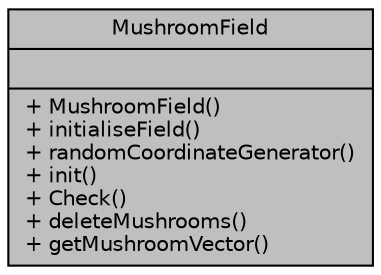 digraph "MushroomField"
{
  edge [fontname="Helvetica",fontsize="10",labelfontname="Helvetica",labelfontsize="10"];
  node [fontname="Helvetica",fontsize="10",shape=record];
  Node1 [label="{MushroomField\n||+ MushroomField()\l+ initialiseField()\l+ randomCoordinateGenerator()\l+ init()\l+ Check()\l+ deleteMushrooms()\l+ getMushroomVector()\l}",height=0.2,width=0.4,color="black", fillcolor="grey75", style="filled", fontcolor="black"];
}
